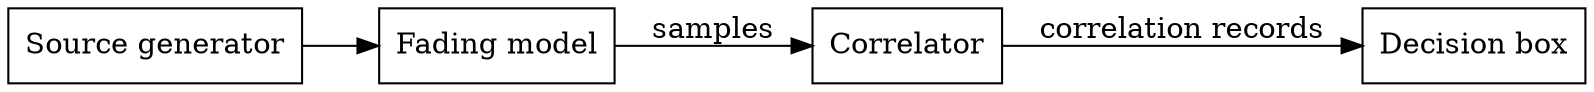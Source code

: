 digraph G {
    rankdir=LR 
    
    source_generator [shape=box, label="Source generator"];
    fading_model [shape=box, label="Fading model"];
    correlator [shape=box, label="Correlator"];
    decision_box [shape=box, label="Decision box"];
    
    source_generator -> fading_model;
    fading_model -> correlator [label="samples"];
    correlator -> decision_box [label="correlation records"];
}
